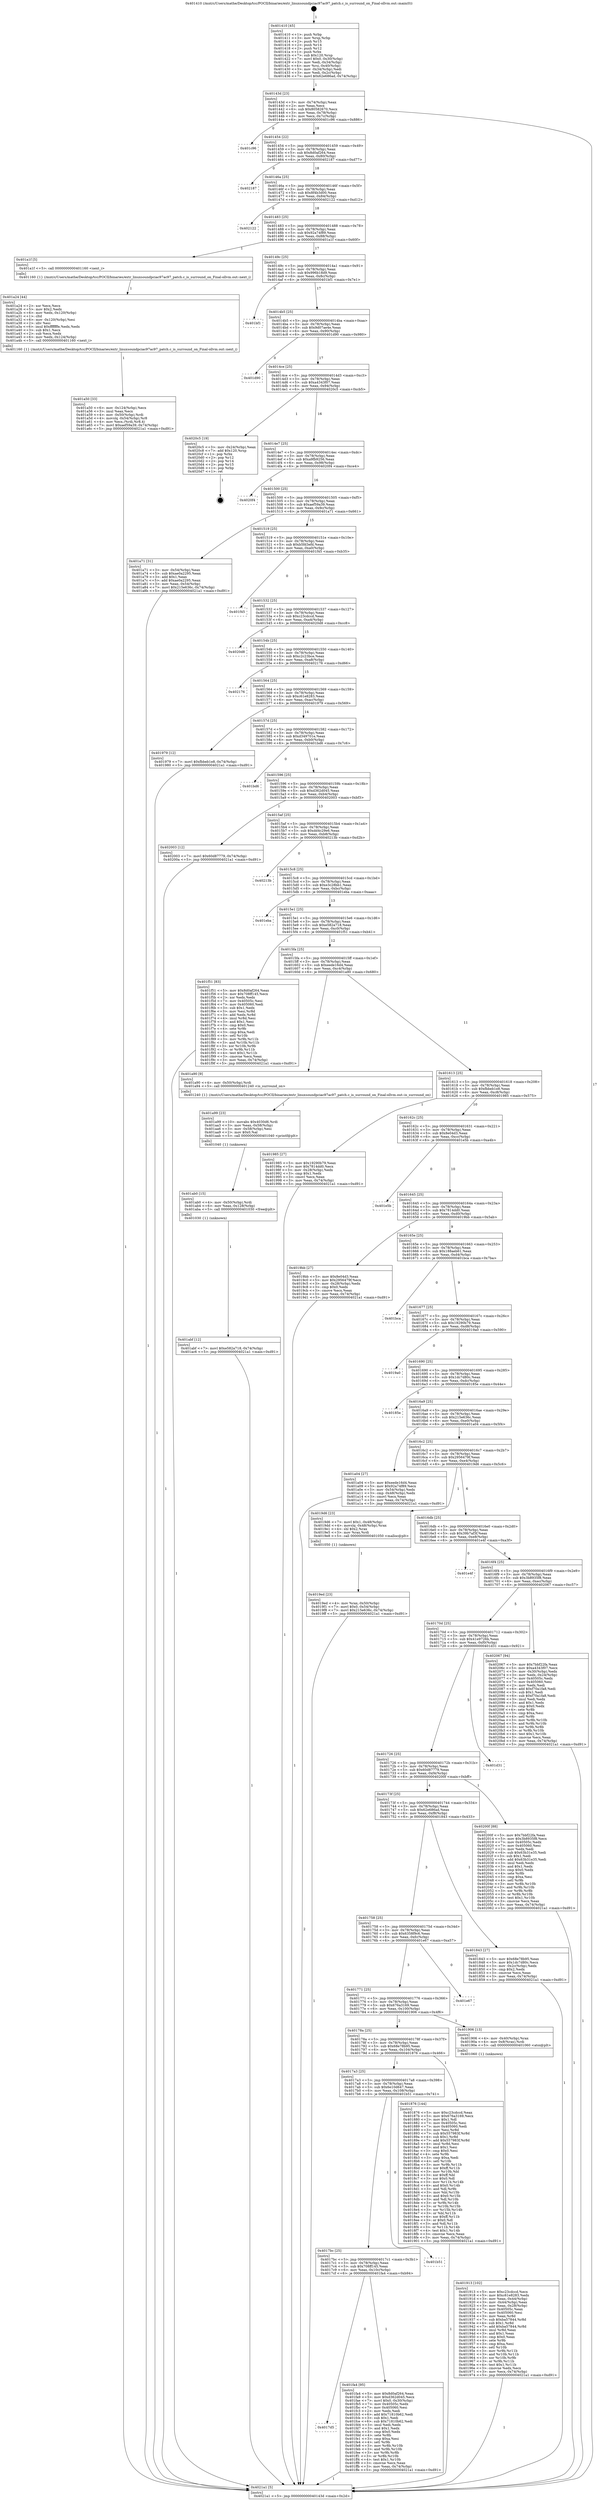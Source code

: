 digraph "0x401410" {
  label = "0x401410 (/mnt/c/Users/mathe/Desktop/tcc/POCII/binaries/extr_linuxsoundpciac97ac97_patch.c_is_surround_on_Final-ollvm.out::main(0))"
  labelloc = "t"
  node[shape=record]

  Entry [label="",width=0.3,height=0.3,shape=circle,fillcolor=black,style=filled]
  "0x40143d" [label="{
     0x40143d [23]\l
     | [instrs]\l
     &nbsp;&nbsp;0x40143d \<+3\>: mov -0x74(%rbp),%eax\l
     &nbsp;&nbsp;0x401440 \<+2\>: mov %eax,%ecx\l
     &nbsp;&nbsp;0x401442 \<+6\>: sub $0x80582670,%ecx\l
     &nbsp;&nbsp;0x401448 \<+3\>: mov %eax,-0x78(%rbp)\l
     &nbsp;&nbsp;0x40144b \<+3\>: mov %ecx,-0x7c(%rbp)\l
     &nbsp;&nbsp;0x40144e \<+6\>: je 0000000000401c96 \<main+0x886\>\l
  }"]
  "0x401c96" [label="{
     0x401c96\l
  }", style=dashed]
  "0x401454" [label="{
     0x401454 [22]\l
     | [instrs]\l
     &nbsp;&nbsp;0x401454 \<+5\>: jmp 0000000000401459 \<main+0x49\>\l
     &nbsp;&nbsp;0x401459 \<+3\>: mov -0x78(%rbp),%eax\l
     &nbsp;&nbsp;0x40145c \<+5\>: sub $0x8d0af264,%eax\l
     &nbsp;&nbsp;0x401461 \<+3\>: mov %eax,-0x80(%rbp)\l
     &nbsp;&nbsp;0x401464 \<+6\>: je 0000000000402187 \<main+0xd77\>\l
  }"]
  Exit [label="",width=0.3,height=0.3,shape=circle,fillcolor=black,style=filled,peripheries=2]
  "0x402187" [label="{
     0x402187\l
  }", style=dashed]
  "0x40146a" [label="{
     0x40146a [25]\l
     | [instrs]\l
     &nbsp;&nbsp;0x40146a \<+5\>: jmp 000000000040146f \<main+0x5f\>\l
     &nbsp;&nbsp;0x40146f \<+3\>: mov -0x78(%rbp),%eax\l
     &nbsp;&nbsp;0x401472 \<+5\>: sub $0x8f4b3d00,%eax\l
     &nbsp;&nbsp;0x401477 \<+6\>: mov %eax,-0x84(%rbp)\l
     &nbsp;&nbsp;0x40147d \<+6\>: je 0000000000402122 \<main+0xd12\>\l
  }"]
  "0x4017d5" [label="{
     0x4017d5\l
  }", style=dashed]
  "0x402122" [label="{
     0x402122\l
  }", style=dashed]
  "0x401483" [label="{
     0x401483 [25]\l
     | [instrs]\l
     &nbsp;&nbsp;0x401483 \<+5\>: jmp 0000000000401488 \<main+0x78\>\l
     &nbsp;&nbsp;0x401488 \<+3\>: mov -0x78(%rbp),%eax\l
     &nbsp;&nbsp;0x40148b \<+5\>: sub $0x92a74f89,%eax\l
     &nbsp;&nbsp;0x401490 \<+6\>: mov %eax,-0x88(%rbp)\l
     &nbsp;&nbsp;0x401496 \<+6\>: je 0000000000401a1f \<main+0x60f\>\l
  }"]
  "0x401fa4" [label="{
     0x401fa4 [95]\l
     | [instrs]\l
     &nbsp;&nbsp;0x401fa4 \<+5\>: mov $0x8d0af264,%eax\l
     &nbsp;&nbsp;0x401fa9 \<+5\>: mov $0xd362d045,%ecx\l
     &nbsp;&nbsp;0x401fae \<+7\>: movl $0x0,-0x30(%rbp)\l
     &nbsp;&nbsp;0x401fb5 \<+7\>: mov 0x40505c,%edx\l
     &nbsp;&nbsp;0x401fbc \<+7\>: mov 0x405060,%esi\l
     &nbsp;&nbsp;0x401fc3 \<+2\>: mov %edx,%edi\l
     &nbsp;&nbsp;0x401fc5 \<+6\>: add $0x71810b62,%edi\l
     &nbsp;&nbsp;0x401fcb \<+3\>: sub $0x1,%edi\l
     &nbsp;&nbsp;0x401fce \<+6\>: sub $0x71810b62,%edi\l
     &nbsp;&nbsp;0x401fd4 \<+3\>: imul %edi,%edx\l
     &nbsp;&nbsp;0x401fd7 \<+3\>: and $0x1,%edx\l
     &nbsp;&nbsp;0x401fda \<+3\>: cmp $0x0,%edx\l
     &nbsp;&nbsp;0x401fdd \<+4\>: sete %r8b\l
     &nbsp;&nbsp;0x401fe1 \<+3\>: cmp $0xa,%esi\l
     &nbsp;&nbsp;0x401fe4 \<+4\>: setl %r9b\l
     &nbsp;&nbsp;0x401fe8 \<+3\>: mov %r8b,%r10b\l
     &nbsp;&nbsp;0x401feb \<+3\>: and %r9b,%r10b\l
     &nbsp;&nbsp;0x401fee \<+3\>: xor %r9b,%r8b\l
     &nbsp;&nbsp;0x401ff1 \<+3\>: or %r8b,%r10b\l
     &nbsp;&nbsp;0x401ff4 \<+4\>: test $0x1,%r10b\l
     &nbsp;&nbsp;0x401ff8 \<+3\>: cmovne %ecx,%eax\l
     &nbsp;&nbsp;0x401ffb \<+3\>: mov %eax,-0x74(%rbp)\l
     &nbsp;&nbsp;0x401ffe \<+5\>: jmp 00000000004021a1 \<main+0xd91\>\l
  }"]
  "0x401a1f" [label="{
     0x401a1f [5]\l
     | [instrs]\l
     &nbsp;&nbsp;0x401a1f \<+5\>: call 0000000000401160 \<next_i\>\l
     | [calls]\l
     &nbsp;&nbsp;0x401160 \{1\} (/mnt/c/Users/mathe/Desktop/tcc/POCII/binaries/extr_linuxsoundpciac97ac97_patch.c_is_surround_on_Final-ollvm.out::next_i)\l
  }"]
  "0x40149c" [label="{
     0x40149c [25]\l
     | [instrs]\l
     &nbsp;&nbsp;0x40149c \<+5\>: jmp 00000000004014a1 \<main+0x91\>\l
     &nbsp;&nbsp;0x4014a1 \<+3\>: mov -0x78(%rbp),%eax\l
     &nbsp;&nbsp;0x4014a4 \<+5\>: sub $0x996b18d9,%eax\l
     &nbsp;&nbsp;0x4014a9 \<+6\>: mov %eax,-0x8c(%rbp)\l
     &nbsp;&nbsp;0x4014af \<+6\>: je 0000000000401bf1 \<main+0x7e1\>\l
  }"]
  "0x4017bc" [label="{
     0x4017bc [25]\l
     | [instrs]\l
     &nbsp;&nbsp;0x4017bc \<+5\>: jmp 00000000004017c1 \<main+0x3b1\>\l
     &nbsp;&nbsp;0x4017c1 \<+3\>: mov -0x78(%rbp),%eax\l
     &nbsp;&nbsp;0x4017c4 \<+5\>: sub $0x708ff145,%eax\l
     &nbsp;&nbsp;0x4017c9 \<+6\>: mov %eax,-0x10c(%rbp)\l
     &nbsp;&nbsp;0x4017cf \<+6\>: je 0000000000401fa4 \<main+0xb94\>\l
  }"]
  "0x401bf1" [label="{
     0x401bf1\l
  }", style=dashed]
  "0x4014b5" [label="{
     0x4014b5 [25]\l
     | [instrs]\l
     &nbsp;&nbsp;0x4014b5 \<+5\>: jmp 00000000004014ba \<main+0xaa\>\l
     &nbsp;&nbsp;0x4014ba \<+3\>: mov -0x78(%rbp),%eax\l
     &nbsp;&nbsp;0x4014bd \<+5\>: sub $0x9d07ae4e,%eax\l
     &nbsp;&nbsp;0x4014c2 \<+6\>: mov %eax,-0x90(%rbp)\l
     &nbsp;&nbsp;0x4014c8 \<+6\>: je 0000000000401d90 \<main+0x980\>\l
  }"]
  "0x401b51" [label="{
     0x401b51\l
  }", style=dashed]
  "0x401d90" [label="{
     0x401d90\l
  }", style=dashed]
  "0x4014ce" [label="{
     0x4014ce [25]\l
     | [instrs]\l
     &nbsp;&nbsp;0x4014ce \<+5\>: jmp 00000000004014d3 \<main+0xc3\>\l
     &nbsp;&nbsp;0x4014d3 \<+3\>: mov -0x78(%rbp),%eax\l
     &nbsp;&nbsp;0x4014d6 \<+5\>: sub $0xa4343f07,%eax\l
     &nbsp;&nbsp;0x4014db \<+6\>: mov %eax,-0x94(%rbp)\l
     &nbsp;&nbsp;0x4014e1 \<+6\>: je 00000000004020c5 \<main+0xcb5\>\l
  }"]
  "0x401abf" [label="{
     0x401abf [12]\l
     | [instrs]\l
     &nbsp;&nbsp;0x401abf \<+7\>: movl $0xe582a718,-0x74(%rbp)\l
     &nbsp;&nbsp;0x401ac6 \<+5\>: jmp 00000000004021a1 \<main+0xd91\>\l
  }"]
  "0x4020c5" [label="{
     0x4020c5 [19]\l
     | [instrs]\l
     &nbsp;&nbsp;0x4020c5 \<+3\>: mov -0x24(%rbp),%eax\l
     &nbsp;&nbsp;0x4020c8 \<+7\>: add $0x120,%rsp\l
     &nbsp;&nbsp;0x4020cf \<+1\>: pop %rbx\l
     &nbsp;&nbsp;0x4020d0 \<+2\>: pop %r12\l
     &nbsp;&nbsp;0x4020d2 \<+2\>: pop %r14\l
     &nbsp;&nbsp;0x4020d4 \<+2\>: pop %r15\l
     &nbsp;&nbsp;0x4020d6 \<+1\>: pop %rbp\l
     &nbsp;&nbsp;0x4020d7 \<+1\>: ret\l
  }"]
  "0x4014e7" [label="{
     0x4014e7 [25]\l
     | [instrs]\l
     &nbsp;&nbsp;0x4014e7 \<+5\>: jmp 00000000004014ec \<main+0xdc\>\l
     &nbsp;&nbsp;0x4014ec \<+3\>: mov -0x78(%rbp),%eax\l
     &nbsp;&nbsp;0x4014ef \<+5\>: sub $0xa9fb9256,%eax\l
     &nbsp;&nbsp;0x4014f4 \<+6\>: mov %eax,-0x98(%rbp)\l
     &nbsp;&nbsp;0x4014fa \<+6\>: je 00000000004020f4 \<main+0xce4\>\l
  }"]
  "0x401ab0" [label="{
     0x401ab0 [15]\l
     | [instrs]\l
     &nbsp;&nbsp;0x401ab0 \<+4\>: mov -0x50(%rbp),%rdi\l
     &nbsp;&nbsp;0x401ab4 \<+6\>: mov %eax,-0x128(%rbp)\l
     &nbsp;&nbsp;0x401aba \<+5\>: call 0000000000401030 \<free@plt\>\l
     | [calls]\l
     &nbsp;&nbsp;0x401030 \{1\} (unknown)\l
  }"]
  "0x4020f4" [label="{
     0x4020f4\l
  }", style=dashed]
  "0x401500" [label="{
     0x401500 [25]\l
     | [instrs]\l
     &nbsp;&nbsp;0x401500 \<+5\>: jmp 0000000000401505 \<main+0xf5\>\l
     &nbsp;&nbsp;0x401505 \<+3\>: mov -0x78(%rbp),%eax\l
     &nbsp;&nbsp;0x401508 \<+5\>: sub $0xaef59a39,%eax\l
     &nbsp;&nbsp;0x40150d \<+6\>: mov %eax,-0x9c(%rbp)\l
     &nbsp;&nbsp;0x401513 \<+6\>: je 0000000000401a71 \<main+0x661\>\l
  }"]
  "0x401a99" [label="{
     0x401a99 [23]\l
     | [instrs]\l
     &nbsp;&nbsp;0x401a99 \<+10\>: movabs $0x4030d6,%rdi\l
     &nbsp;&nbsp;0x401aa3 \<+3\>: mov %eax,-0x58(%rbp)\l
     &nbsp;&nbsp;0x401aa6 \<+3\>: mov -0x58(%rbp),%esi\l
     &nbsp;&nbsp;0x401aa9 \<+2\>: mov $0x0,%al\l
     &nbsp;&nbsp;0x401aab \<+5\>: call 0000000000401040 \<printf@plt\>\l
     | [calls]\l
     &nbsp;&nbsp;0x401040 \{1\} (unknown)\l
  }"]
  "0x401a71" [label="{
     0x401a71 [31]\l
     | [instrs]\l
     &nbsp;&nbsp;0x401a71 \<+3\>: mov -0x54(%rbp),%eax\l
     &nbsp;&nbsp;0x401a74 \<+5\>: sub $0xae0a2295,%eax\l
     &nbsp;&nbsp;0x401a79 \<+3\>: add $0x1,%eax\l
     &nbsp;&nbsp;0x401a7c \<+5\>: add $0xae0a2295,%eax\l
     &nbsp;&nbsp;0x401a81 \<+3\>: mov %eax,-0x54(%rbp)\l
     &nbsp;&nbsp;0x401a84 \<+7\>: movl $0x215e636c,-0x74(%rbp)\l
     &nbsp;&nbsp;0x401a8b \<+5\>: jmp 00000000004021a1 \<main+0xd91\>\l
  }"]
  "0x401519" [label="{
     0x401519 [25]\l
     | [instrs]\l
     &nbsp;&nbsp;0x401519 \<+5\>: jmp 000000000040151e \<main+0x10e\>\l
     &nbsp;&nbsp;0x40151e \<+3\>: mov -0x78(%rbp),%eax\l
     &nbsp;&nbsp;0x401521 \<+5\>: sub $0xb5fd3efd,%eax\l
     &nbsp;&nbsp;0x401526 \<+6\>: mov %eax,-0xa0(%rbp)\l
     &nbsp;&nbsp;0x40152c \<+6\>: je 0000000000401f45 \<main+0xb35\>\l
  }"]
  "0x401a50" [label="{
     0x401a50 [33]\l
     | [instrs]\l
     &nbsp;&nbsp;0x401a50 \<+6\>: mov -0x124(%rbp),%ecx\l
     &nbsp;&nbsp;0x401a56 \<+3\>: imul %eax,%ecx\l
     &nbsp;&nbsp;0x401a59 \<+4\>: mov -0x50(%rbp),%rdi\l
     &nbsp;&nbsp;0x401a5d \<+4\>: movslq -0x54(%rbp),%r8\l
     &nbsp;&nbsp;0x401a61 \<+4\>: mov %ecx,(%rdi,%r8,4)\l
     &nbsp;&nbsp;0x401a65 \<+7\>: movl $0xaef59a39,-0x74(%rbp)\l
     &nbsp;&nbsp;0x401a6c \<+5\>: jmp 00000000004021a1 \<main+0xd91\>\l
  }"]
  "0x401f45" [label="{
     0x401f45\l
  }", style=dashed]
  "0x401532" [label="{
     0x401532 [25]\l
     | [instrs]\l
     &nbsp;&nbsp;0x401532 \<+5\>: jmp 0000000000401537 \<main+0x127\>\l
     &nbsp;&nbsp;0x401537 \<+3\>: mov -0x78(%rbp),%eax\l
     &nbsp;&nbsp;0x40153a \<+5\>: sub $0xc23cdccd,%eax\l
     &nbsp;&nbsp;0x40153f \<+6\>: mov %eax,-0xa4(%rbp)\l
     &nbsp;&nbsp;0x401545 \<+6\>: je 00000000004020d8 \<main+0xcc8\>\l
  }"]
  "0x401a24" [label="{
     0x401a24 [44]\l
     | [instrs]\l
     &nbsp;&nbsp;0x401a24 \<+2\>: xor %ecx,%ecx\l
     &nbsp;&nbsp;0x401a26 \<+5\>: mov $0x2,%edx\l
     &nbsp;&nbsp;0x401a2b \<+6\>: mov %edx,-0x120(%rbp)\l
     &nbsp;&nbsp;0x401a31 \<+1\>: cltd\l
     &nbsp;&nbsp;0x401a32 \<+6\>: mov -0x120(%rbp),%esi\l
     &nbsp;&nbsp;0x401a38 \<+2\>: idiv %esi\l
     &nbsp;&nbsp;0x401a3a \<+6\>: imul $0xfffffffe,%edx,%edx\l
     &nbsp;&nbsp;0x401a40 \<+3\>: sub $0x1,%ecx\l
     &nbsp;&nbsp;0x401a43 \<+2\>: sub %ecx,%edx\l
     &nbsp;&nbsp;0x401a45 \<+6\>: mov %edx,-0x124(%rbp)\l
     &nbsp;&nbsp;0x401a4b \<+5\>: call 0000000000401160 \<next_i\>\l
     | [calls]\l
     &nbsp;&nbsp;0x401160 \{1\} (/mnt/c/Users/mathe/Desktop/tcc/POCII/binaries/extr_linuxsoundpciac97ac97_patch.c_is_surround_on_Final-ollvm.out::next_i)\l
  }"]
  "0x4020d8" [label="{
     0x4020d8\l
  }", style=dashed]
  "0x40154b" [label="{
     0x40154b [25]\l
     | [instrs]\l
     &nbsp;&nbsp;0x40154b \<+5\>: jmp 0000000000401550 \<main+0x140\>\l
     &nbsp;&nbsp;0x401550 \<+3\>: mov -0x78(%rbp),%eax\l
     &nbsp;&nbsp;0x401553 \<+5\>: sub $0xc2c23bce,%eax\l
     &nbsp;&nbsp;0x401558 \<+6\>: mov %eax,-0xa8(%rbp)\l
     &nbsp;&nbsp;0x40155e \<+6\>: je 0000000000402176 \<main+0xd66\>\l
  }"]
  "0x4019ed" [label="{
     0x4019ed [23]\l
     | [instrs]\l
     &nbsp;&nbsp;0x4019ed \<+4\>: mov %rax,-0x50(%rbp)\l
     &nbsp;&nbsp;0x4019f1 \<+7\>: movl $0x0,-0x54(%rbp)\l
     &nbsp;&nbsp;0x4019f8 \<+7\>: movl $0x215e636c,-0x74(%rbp)\l
     &nbsp;&nbsp;0x4019ff \<+5\>: jmp 00000000004021a1 \<main+0xd91\>\l
  }"]
  "0x402176" [label="{
     0x402176\l
  }", style=dashed]
  "0x401564" [label="{
     0x401564 [25]\l
     | [instrs]\l
     &nbsp;&nbsp;0x401564 \<+5\>: jmp 0000000000401569 \<main+0x159\>\l
     &nbsp;&nbsp;0x401569 \<+3\>: mov -0x78(%rbp),%eax\l
     &nbsp;&nbsp;0x40156c \<+5\>: sub $0xc61e8283,%eax\l
     &nbsp;&nbsp;0x401571 \<+6\>: mov %eax,-0xac(%rbp)\l
     &nbsp;&nbsp;0x401577 \<+6\>: je 0000000000401979 \<main+0x569\>\l
  }"]
  "0x401913" [label="{
     0x401913 [102]\l
     | [instrs]\l
     &nbsp;&nbsp;0x401913 \<+5\>: mov $0xc23cdccd,%ecx\l
     &nbsp;&nbsp;0x401918 \<+5\>: mov $0xc61e8283,%edx\l
     &nbsp;&nbsp;0x40191d \<+3\>: mov %eax,-0x44(%rbp)\l
     &nbsp;&nbsp;0x401920 \<+3\>: mov -0x44(%rbp),%eax\l
     &nbsp;&nbsp;0x401923 \<+3\>: mov %eax,-0x28(%rbp)\l
     &nbsp;&nbsp;0x401926 \<+7\>: mov 0x40505c,%eax\l
     &nbsp;&nbsp;0x40192d \<+7\>: mov 0x405060,%esi\l
     &nbsp;&nbsp;0x401934 \<+3\>: mov %eax,%r8d\l
     &nbsp;&nbsp;0x401937 \<+7\>: sub $0xba57844,%r8d\l
     &nbsp;&nbsp;0x40193e \<+4\>: sub $0x1,%r8d\l
     &nbsp;&nbsp;0x401942 \<+7\>: add $0xba57844,%r8d\l
     &nbsp;&nbsp;0x401949 \<+4\>: imul %r8d,%eax\l
     &nbsp;&nbsp;0x40194d \<+3\>: and $0x1,%eax\l
     &nbsp;&nbsp;0x401950 \<+3\>: cmp $0x0,%eax\l
     &nbsp;&nbsp;0x401953 \<+4\>: sete %r9b\l
     &nbsp;&nbsp;0x401957 \<+3\>: cmp $0xa,%esi\l
     &nbsp;&nbsp;0x40195a \<+4\>: setl %r10b\l
     &nbsp;&nbsp;0x40195e \<+3\>: mov %r9b,%r11b\l
     &nbsp;&nbsp;0x401961 \<+3\>: and %r10b,%r11b\l
     &nbsp;&nbsp;0x401964 \<+3\>: xor %r10b,%r9b\l
     &nbsp;&nbsp;0x401967 \<+3\>: or %r9b,%r11b\l
     &nbsp;&nbsp;0x40196a \<+4\>: test $0x1,%r11b\l
     &nbsp;&nbsp;0x40196e \<+3\>: cmovne %edx,%ecx\l
     &nbsp;&nbsp;0x401971 \<+3\>: mov %ecx,-0x74(%rbp)\l
     &nbsp;&nbsp;0x401974 \<+5\>: jmp 00000000004021a1 \<main+0xd91\>\l
  }"]
  "0x401979" [label="{
     0x401979 [12]\l
     | [instrs]\l
     &nbsp;&nbsp;0x401979 \<+7\>: movl $0xfbbeb1e8,-0x74(%rbp)\l
     &nbsp;&nbsp;0x401980 \<+5\>: jmp 00000000004021a1 \<main+0xd91\>\l
  }"]
  "0x40157d" [label="{
     0x40157d [25]\l
     | [instrs]\l
     &nbsp;&nbsp;0x40157d \<+5\>: jmp 0000000000401582 \<main+0x172\>\l
     &nbsp;&nbsp;0x401582 \<+3\>: mov -0x78(%rbp),%eax\l
     &nbsp;&nbsp;0x401585 \<+5\>: sub $0xd349701e,%eax\l
     &nbsp;&nbsp;0x40158a \<+6\>: mov %eax,-0xb0(%rbp)\l
     &nbsp;&nbsp;0x401590 \<+6\>: je 0000000000401bd6 \<main+0x7c6\>\l
  }"]
  "0x4017a3" [label="{
     0x4017a3 [25]\l
     | [instrs]\l
     &nbsp;&nbsp;0x4017a3 \<+5\>: jmp 00000000004017a8 \<main+0x398\>\l
     &nbsp;&nbsp;0x4017a8 \<+3\>: mov -0x78(%rbp),%eax\l
     &nbsp;&nbsp;0x4017ab \<+5\>: sub $0x6e10d647,%eax\l
     &nbsp;&nbsp;0x4017b0 \<+6\>: mov %eax,-0x108(%rbp)\l
     &nbsp;&nbsp;0x4017b6 \<+6\>: je 0000000000401b51 \<main+0x741\>\l
  }"]
  "0x401bd6" [label="{
     0x401bd6\l
  }", style=dashed]
  "0x401596" [label="{
     0x401596 [25]\l
     | [instrs]\l
     &nbsp;&nbsp;0x401596 \<+5\>: jmp 000000000040159b \<main+0x18b\>\l
     &nbsp;&nbsp;0x40159b \<+3\>: mov -0x78(%rbp),%eax\l
     &nbsp;&nbsp;0x40159e \<+5\>: sub $0xd362d045,%eax\l
     &nbsp;&nbsp;0x4015a3 \<+6\>: mov %eax,-0xb4(%rbp)\l
     &nbsp;&nbsp;0x4015a9 \<+6\>: je 0000000000402003 \<main+0xbf3\>\l
  }"]
  "0x401876" [label="{
     0x401876 [144]\l
     | [instrs]\l
     &nbsp;&nbsp;0x401876 \<+5\>: mov $0xc23cdccd,%eax\l
     &nbsp;&nbsp;0x40187b \<+5\>: mov $0x676a3169,%ecx\l
     &nbsp;&nbsp;0x401880 \<+2\>: mov $0x1,%dl\l
     &nbsp;&nbsp;0x401882 \<+7\>: mov 0x40505c,%esi\l
     &nbsp;&nbsp;0x401889 \<+7\>: mov 0x405060,%edi\l
     &nbsp;&nbsp;0x401890 \<+3\>: mov %esi,%r8d\l
     &nbsp;&nbsp;0x401893 \<+7\>: sub $0x557983f,%r8d\l
     &nbsp;&nbsp;0x40189a \<+4\>: sub $0x1,%r8d\l
     &nbsp;&nbsp;0x40189e \<+7\>: add $0x557983f,%r8d\l
     &nbsp;&nbsp;0x4018a5 \<+4\>: imul %r8d,%esi\l
     &nbsp;&nbsp;0x4018a9 \<+3\>: and $0x1,%esi\l
     &nbsp;&nbsp;0x4018ac \<+3\>: cmp $0x0,%esi\l
     &nbsp;&nbsp;0x4018af \<+4\>: sete %r9b\l
     &nbsp;&nbsp;0x4018b3 \<+3\>: cmp $0xa,%edi\l
     &nbsp;&nbsp;0x4018b6 \<+4\>: setl %r10b\l
     &nbsp;&nbsp;0x4018ba \<+3\>: mov %r9b,%r11b\l
     &nbsp;&nbsp;0x4018bd \<+4\>: xor $0xff,%r11b\l
     &nbsp;&nbsp;0x4018c1 \<+3\>: mov %r10b,%bl\l
     &nbsp;&nbsp;0x4018c4 \<+3\>: xor $0xff,%bl\l
     &nbsp;&nbsp;0x4018c7 \<+3\>: xor $0x0,%dl\l
     &nbsp;&nbsp;0x4018ca \<+3\>: mov %r11b,%r14b\l
     &nbsp;&nbsp;0x4018cd \<+4\>: and $0x0,%r14b\l
     &nbsp;&nbsp;0x4018d1 \<+3\>: and %dl,%r9b\l
     &nbsp;&nbsp;0x4018d4 \<+3\>: mov %bl,%r15b\l
     &nbsp;&nbsp;0x4018d7 \<+4\>: and $0x0,%r15b\l
     &nbsp;&nbsp;0x4018db \<+3\>: and %dl,%r10b\l
     &nbsp;&nbsp;0x4018de \<+3\>: or %r9b,%r14b\l
     &nbsp;&nbsp;0x4018e1 \<+3\>: or %r10b,%r15b\l
     &nbsp;&nbsp;0x4018e4 \<+3\>: xor %r15b,%r14b\l
     &nbsp;&nbsp;0x4018e7 \<+3\>: or %bl,%r11b\l
     &nbsp;&nbsp;0x4018ea \<+4\>: xor $0xff,%r11b\l
     &nbsp;&nbsp;0x4018ee \<+3\>: or $0x0,%dl\l
     &nbsp;&nbsp;0x4018f1 \<+3\>: and %dl,%r11b\l
     &nbsp;&nbsp;0x4018f4 \<+3\>: or %r11b,%r14b\l
     &nbsp;&nbsp;0x4018f7 \<+4\>: test $0x1,%r14b\l
     &nbsp;&nbsp;0x4018fb \<+3\>: cmovne %ecx,%eax\l
     &nbsp;&nbsp;0x4018fe \<+3\>: mov %eax,-0x74(%rbp)\l
     &nbsp;&nbsp;0x401901 \<+5\>: jmp 00000000004021a1 \<main+0xd91\>\l
  }"]
  "0x402003" [label="{
     0x402003 [12]\l
     | [instrs]\l
     &nbsp;&nbsp;0x402003 \<+7\>: movl $0x60d87779,-0x74(%rbp)\l
     &nbsp;&nbsp;0x40200a \<+5\>: jmp 00000000004021a1 \<main+0xd91\>\l
  }"]
  "0x4015af" [label="{
     0x4015af [25]\l
     | [instrs]\l
     &nbsp;&nbsp;0x4015af \<+5\>: jmp 00000000004015b4 \<main+0x1a4\>\l
     &nbsp;&nbsp;0x4015b4 \<+3\>: mov -0x78(%rbp),%eax\l
     &nbsp;&nbsp;0x4015b7 \<+5\>: sub $0xdd4c29e6,%eax\l
     &nbsp;&nbsp;0x4015bc \<+6\>: mov %eax,-0xb8(%rbp)\l
     &nbsp;&nbsp;0x4015c2 \<+6\>: je 000000000040213b \<main+0xd2b\>\l
  }"]
  "0x40178a" [label="{
     0x40178a [25]\l
     | [instrs]\l
     &nbsp;&nbsp;0x40178a \<+5\>: jmp 000000000040178f \<main+0x37f\>\l
     &nbsp;&nbsp;0x40178f \<+3\>: mov -0x78(%rbp),%eax\l
     &nbsp;&nbsp;0x401792 \<+5\>: sub $0x68e78b95,%eax\l
     &nbsp;&nbsp;0x401797 \<+6\>: mov %eax,-0x104(%rbp)\l
     &nbsp;&nbsp;0x40179d \<+6\>: je 0000000000401876 \<main+0x466\>\l
  }"]
  "0x40213b" [label="{
     0x40213b\l
  }", style=dashed]
  "0x4015c8" [label="{
     0x4015c8 [25]\l
     | [instrs]\l
     &nbsp;&nbsp;0x4015c8 \<+5\>: jmp 00000000004015cd \<main+0x1bd\>\l
     &nbsp;&nbsp;0x4015cd \<+3\>: mov -0x78(%rbp),%eax\l
     &nbsp;&nbsp;0x4015d0 \<+5\>: sub $0xe3c28bb1,%eax\l
     &nbsp;&nbsp;0x4015d5 \<+6\>: mov %eax,-0xbc(%rbp)\l
     &nbsp;&nbsp;0x4015db \<+6\>: je 0000000000401eba \<main+0xaaa\>\l
  }"]
  "0x401906" [label="{
     0x401906 [13]\l
     | [instrs]\l
     &nbsp;&nbsp;0x401906 \<+4\>: mov -0x40(%rbp),%rax\l
     &nbsp;&nbsp;0x40190a \<+4\>: mov 0x8(%rax),%rdi\l
     &nbsp;&nbsp;0x40190e \<+5\>: call 0000000000401060 \<atoi@plt\>\l
     | [calls]\l
     &nbsp;&nbsp;0x401060 \{1\} (unknown)\l
  }"]
  "0x401eba" [label="{
     0x401eba\l
  }", style=dashed]
  "0x4015e1" [label="{
     0x4015e1 [25]\l
     | [instrs]\l
     &nbsp;&nbsp;0x4015e1 \<+5\>: jmp 00000000004015e6 \<main+0x1d6\>\l
     &nbsp;&nbsp;0x4015e6 \<+3\>: mov -0x78(%rbp),%eax\l
     &nbsp;&nbsp;0x4015e9 \<+5\>: sub $0xe582a718,%eax\l
     &nbsp;&nbsp;0x4015ee \<+6\>: mov %eax,-0xc0(%rbp)\l
     &nbsp;&nbsp;0x4015f4 \<+6\>: je 0000000000401f51 \<main+0xb41\>\l
  }"]
  "0x401771" [label="{
     0x401771 [25]\l
     | [instrs]\l
     &nbsp;&nbsp;0x401771 \<+5\>: jmp 0000000000401776 \<main+0x366\>\l
     &nbsp;&nbsp;0x401776 \<+3\>: mov -0x78(%rbp),%eax\l
     &nbsp;&nbsp;0x401779 \<+5\>: sub $0x676a3169,%eax\l
     &nbsp;&nbsp;0x40177e \<+6\>: mov %eax,-0x100(%rbp)\l
     &nbsp;&nbsp;0x401784 \<+6\>: je 0000000000401906 \<main+0x4f6\>\l
  }"]
  "0x401f51" [label="{
     0x401f51 [83]\l
     | [instrs]\l
     &nbsp;&nbsp;0x401f51 \<+5\>: mov $0x8d0af264,%eax\l
     &nbsp;&nbsp;0x401f56 \<+5\>: mov $0x708ff145,%ecx\l
     &nbsp;&nbsp;0x401f5b \<+2\>: xor %edx,%edx\l
     &nbsp;&nbsp;0x401f5d \<+7\>: mov 0x40505c,%esi\l
     &nbsp;&nbsp;0x401f64 \<+7\>: mov 0x405060,%edi\l
     &nbsp;&nbsp;0x401f6b \<+3\>: sub $0x1,%edx\l
     &nbsp;&nbsp;0x401f6e \<+3\>: mov %esi,%r8d\l
     &nbsp;&nbsp;0x401f71 \<+3\>: add %edx,%r8d\l
     &nbsp;&nbsp;0x401f74 \<+4\>: imul %r8d,%esi\l
     &nbsp;&nbsp;0x401f78 \<+3\>: and $0x1,%esi\l
     &nbsp;&nbsp;0x401f7b \<+3\>: cmp $0x0,%esi\l
     &nbsp;&nbsp;0x401f7e \<+4\>: sete %r9b\l
     &nbsp;&nbsp;0x401f82 \<+3\>: cmp $0xa,%edi\l
     &nbsp;&nbsp;0x401f85 \<+4\>: setl %r10b\l
     &nbsp;&nbsp;0x401f89 \<+3\>: mov %r9b,%r11b\l
     &nbsp;&nbsp;0x401f8c \<+3\>: and %r10b,%r11b\l
     &nbsp;&nbsp;0x401f8f \<+3\>: xor %r10b,%r9b\l
     &nbsp;&nbsp;0x401f92 \<+3\>: or %r9b,%r11b\l
     &nbsp;&nbsp;0x401f95 \<+4\>: test $0x1,%r11b\l
     &nbsp;&nbsp;0x401f99 \<+3\>: cmovne %ecx,%eax\l
     &nbsp;&nbsp;0x401f9c \<+3\>: mov %eax,-0x74(%rbp)\l
     &nbsp;&nbsp;0x401f9f \<+5\>: jmp 00000000004021a1 \<main+0xd91\>\l
  }"]
  "0x4015fa" [label="{
     0x4015fa [25]\l
     | [instrs]\l
     &nbsp;&nbsp;0x4015fa \<+5\>: jmp 00000000004015ff \<main+0x1ef\>\l
     &nbsp;&nbsp;0x4015ff \<+3\>: mov -0x78(%rbp),%eax\l
     &nbsp;&nbsp;0x401602 \<+5\>: sub $0xeede16d4,%eax\l
     &nbsp;&nbsp;0x401607 \<+6\>: mov %eax,-0xc4(%rbp)\l
     &nbsp;&nbsp;0x40160d \<+6\>: je 0000000000401a90 \<main+0x680\>\l
  }"]
  "0x401e67" [label="{
     0x401e67\l
  }", style=dashed]
  "0x401a90" [label="{
     0x401a90 [9]\l
     | [instrs]\l
     &nbsp;&nbsp;0x401a90 \<+4\>: mov -0x50(%rbp),%rdi\l
     &nbsp;&nbsp;0x401a94 \<+5\>: call 0000000000401240 \<is_surround_on\>\l
     | [calls]\l
     &nbsp;&nbsp;0x401240 \{1\} (/mnt/c/Users/mathe/Desktop/tcc/POCII/binaries/extr_linuxsoundpciac97ac97_patch.c_is_surround_on_Final-ollvm.out::is_surround_on)\l
  }"]
  "0x401613" [label="{
     0x401613 [25]\l
     | [instrs]\l
     &nbsp;&nbsp;0x401613 \<+5\>: jmp 0000000000401618 \<main+0x208\>\l
     &nbsp;&nbsp;0x401618 \<+3\>: mov -0x78(%rbp),%eax\l
     &nbsp;&nbsp;0x40161b \<+5\>: sub $0xfbbeb1e8,%eax\l
     &nbsp;&nbsp;0x401620 \<+6\>: mov %eax,-0xc8(%rbp)\l
     &nbsp;&nbsp;0x401626 \<+6\>: je 0000000000401985 \<main+0x575\>\l
  }"]
  "0x401410" [label="{
     0x401410 [45]\l
     | [instrs]\l
     &nbsp;&nbsp;0x401410 \<+1\>: push %rbp\l
     &nbsp;&nbsp;0x401411 \<+3\>: mov %rsp,%rbp\l
     &nbsp;&nbsp;0x401414 \<+2\>: push %r15\l
     &nbsp;&nbsp;0x401416 \<+2\>: push %r14\l
     &nbsp;&nbsp;0x401418 \<+2\>: push %r12\l
     &nbsp;&nbsp;0x40141a \<+1\>: push %rbx\l
     &nbsp;&nbsp;0x40141b \<+7\>: sub $0x120,%rsp\l
     &nbsp;&nbsp;0x401422 \<+7\>: movl $0x0,-0x30(%rbp)\l
     &nbsp;&nbsp;0x401429 \<+3\>: mov %edi,-0x34(%rbp)\l
     &nbsp;&nbsp;0x40142c \<+4\>: mov %rsi,-0x40(%rbp)\l
     &nbsp;&nbsp;0x401430 \<+3\>: mov -0x34(%rbp),%edi\l
     &nbsp;&nbsp;0x401433 \<+3\>: mov %edi,-0x2c(%rbp)\l
     &nbsp;&nbsp;0x401436 \<+7\>: movl $0x62e686ad,-0x74(%rbp)\l
  }"]
  "0x401985" [label="{
     0x401985 [27]\l
     | [instrs]\l
     &nbsp;&nbsp;0x401985 \<+5\>: mov $0x19290b79,%eax\l
     &nbsp;&nbsp;0x40198a \<+5\>: mov $0x7814dd0,%ecx\l
     &nbsp;&nbsp;0x40198f \<+3\>: mov -0x28(%rbp),%edx\l
     &nbsp;&nbsp;0x401992 \<+3\>: cmp $0x1,%edx\l
     &nbsp;&nbsp;0x401995 \<+3\>: cmovl %ecx,%eax\l
     &nbsp;&nbsp;0x401998 \<+3\>: mov %eax,-0x74(%rbp)\l
     &nbsp;&nbsp;0x40199b \<+5\>: jmp 00000000004021a1 \<main+0xd91\>\l
  }"]
  "0x40162c" [label="{
     0x40162c [25]\l
     | [instrs]\l
     &nbsp;&nbsp;0x40162c \<+5\>: jmp 0000000000401631 \<main+0x221\>\l
     &nbsp;&nbsp;0x401631 \<+3\>: mov -0x78(%rbp),%eax\l
     &nbsp;&nbsp;0x401634 \<+5\>: sub $0x8e04d3,%eax\l
     &nbsp;&nbsp;0x401639 \<+6\>: mov %eax,-0xcc(%rbp)\l
     &nbsp;&nbsp;0x40163f \<+6\>: je 0000000000401e5b \<main+0xa4b\>\l
  }"]
  "0x4021a1" [label="{
     0x4021a1 [5]\l
     | [instrs]\l
     &nbsp;&nbsp;0x4021a1 \<+5\>: jmp 000000000040143d \<main+0x2d\>\l
  }"]
  "0x401e5b" [label="{
     0x401e5b\l
  }", style=dashed]
  "0x401645" [label="{
     0x401645 [25]\l
     | [instrs]\l
     &nbsp;&nbsp;0x401645 \<+5\>: jmp 000000000040164a \<main+0x23a\>\l
     &nbsp;&nbsp;0x40164a \<+3\>: mov -0x78(%rbp),%eax\l
     &nbsp;&nbsp;0x40164d \<+5\>: sub $0x7814dd0,%eax\l
     &nbsp;&nbsp;0x401652 \<+6\>: mov %eax,-0xd0(%rbp)\l
     &nbsp;&nbsp;0x401658 \<+6\>: je 00000000004019bb \<main+0x5ab\>\l
  }"]
  "0x401758" [label="{
     0x401758 [25]\l
     | [instrs]\l
     &nbsp;&nbsp;0x401758 \<+5\>: jmp 000000000040175d \<main+0x34d\>\l
     &nbsp;&nbsp;0x40175d \<+3\>: mov -0x78(%rbp),%eax\l
     &nbsp;&nbsp;0x401760 \<+5\>: sub $0x6358f9c6,%eax\l
     &nbsp;&nbsp;0x401765 \<+6\>: mov %eax,-0xfc(%rbp)\l
     &nbsp;&nbsp;0x40176b \<+6\>: je 0000000000401e67 \<main+0xa57\>\l
  }"]
  "0x4019bb" [label="{
     0x4019bb [27]\l
     | [instrs]\l
     &nbsp;&nbsp;0x4019bb \<+5\>: mov $0x8e04d3,%eax\l
     &nbsp;&nbsp;0x4019c0 \<+5\>: mov $0x2956479f,%ecx\l
     &nbsp;&nbsp;0x4019c5 \<+3\>: mov -0x28(%rbp),%edx\l
     &nbsp;&nbsp;0x4019c8 \<+3\>: cmp $0x0,%edx\l
     &nbsp;&nbsp;0x4019cb \<+3\>: cmove %ecx,%eax\l
     &nbsp;&nbsp;0x4019ce \<+3\>: mov %eax,-0x74(%rbp)\l
     &nbsp;&nbsp;0x4019d1 \<+5\>: jmp 00000000004021a1 \<main+0xd91\>\l
  }"]
  "0x40165e" [label="{
     0x40165e [25]\l
     | [instrs]\l
     &nbsp;&nbsp;0x40165e \<+5\>: jmp 0000000000401663 \<main+0x253\>\l
     &nbsp;&nbsp;0x401663 \<+3\>: mov -0x78(%rbp),%eax\l
     &nbsp;&nbsp;0x401666 \<+5\>: sub $0x188aeb61,%eax\l
     &nbsp;&nbsp;0x40166b \<+6\>: mov %eax,-0xd4(%rbp)\l
     &nbsp;&nbsp;0x401671 \<+6\>: je 0000000000401bca \<main+0x7ba\>\l
  }"]
  "0x401843" [label="{
     0x401843 [27]\l
     | [instrs]\l
     &nbsp;&nbsp;0x401843 \<+5\>: mov $0x68e78b95,%eax\l
     &nbsp;&nbsp;0x401848 \<+5\>: mov $0x1dc7d80c,%ecx\l
     &nbsp;&nbsp;0x40184d \<+3\>: mov -0x2c(%rbp),%edx\l
     &nbsp;&nbsp;0x401850 \<+3\>: cmp $0x2,%edx\l
     &nbsp;&nbsp;0x401853 \<+3\>: cmovne %ecx,%eax\l
     &nbsp;&nbsp;0x401856 \<+3\>: mov %eax,-0x74(%rbp)\l
     &nbsp;&nbsp;0x401859 \<+5\>: jmp 00000000004021a1 \<main+0xd91\>\l
  }"]
  "0x401bca" [label="{
     0x401bca\l
  }", style=dashed]
  "0x401677" [label="{
     0x401677 [25]\l
     | [instrs]\l
     &nbsp;&nbsp;0x401677 \<+5\>: jmp 000000000040167c \<main+0x26c\>\l
     &nbsp;&nbsp;0x40167c \<+3\>: mov -0x78(%rbp),%eax\l
     &nbsp;&nbsp;0x40167f \<+5\>: sub $0x19290b79,%eax\l
     &nbsp;&nbsp;0x401684 \<+6\>: mov %eax,-0xd8(%rbp)\l
     &nbsp;&nbsp;0x40168a \<+6\>: je 00000000004019a0 \<main+0x590\>\l
  }"]
  "0x40173f" [label="{
     0x40173f [25]\l
     | [instrs]\l
     &nbsp;&nbsp;0x40173f \<+5\>: jmp 0000000000401744 \<main+0x334\>\l
     &nbsp;&nbsp;0x401744 \<+3\>: mov -0x78(%rbp),%eax\l
     &nbsp;&nbsp;0x401747 \<+5\>: sub $0x62e686ad,%eax\l
     &nbsp;&nbsp;0x40174c \<+6\>: mov %eax,-0xf8(%rbp)\l
     &nbsp;&nbsp;0x401752 \<+6\>: je 0000000000401843 \<main+0x433\>\l
  }"]
  "0x4019a0" [label="{
     0x4019a0\l
  }", style=dashed]
  "0x401690" [label="{
     0x401690 [25]\l
     | [instrs]\l
     &nbsp;&nbsp;0x401690 \<+5\>: jmp 0000000000401695 \<main+0x285\>\l
     &nbsp;&nbsp;0x401695 \<+3\>: mov -0x78(%rbp),%eax\l
     &nbsp;&nbsp;0x401698 \<+5\>: sub $0x1dc7d80c,%eax\l
     &nbsp;&nbsp;0x40169d \<+6\>: mov %eax,-0xdc(%rbp)\l
     &nbsp;&nbsp;0x4016a3 \<+6\>: je 000000000040185e \<main+0x44e\>\l
  }"]
  "0x40200f" [label="{
     0x40200f [88]\l
     | [instrs]\l
     &nbsp;&nbsp;0x40200f \<+5\>: mov $0x7bbf22fa,%eax\l
     &nbsp;&nbsp;0x402014 \<+5\>: mov $0x3b8935f8,%ecx\l
     &nbsp;&nbsp;0x402019 \<+7\>: mov 0x40505c,%edx\l
     &nbsp;&nbsp;0x402020 \<+7\>: mov 0x405060,%esi\l
     &nbsp;&nbsp;0x402027 \<+2\>: mov %edx,%edi\l
     &nbsp;&nbsp;0x402029 \<+6\>: sub $0x63b31e35,%edi\l
     &nbsp;&nbsp;0x40202f \<+3\>: sub $0x1,%edi\l
     &nbsp;&nbsp;0x402032 \<+6\>: add $0x63b31e35,%edi\l
     &nbsp;&nbsp;0x402038 \<+3\>: imul %edi,%edx\l
     &nbsp;&nbsp;0x40203b \<+3\>: and $0x1,%edx\l
     &nbsp;&nbsp;0x40203e \<+3\>: cmp $0x0,%edx\l
     &nbsp;&nbsp;0x402041 \<+4\>: sete %r8b\l
     &nbsp;&nbsp;0x402045 \<+3\>: cmp $0xa,%esi\l
     &nbsp;&nbsp;0x402048 \<+4\>: setl %r9b\l
     &nbsp;&nbsp;0x40204c \<+3\>: mov %r8b,%r10b\l
     &nbsp;&nbsp;0x40204f \<+3\>: and %r9b,%r10b\l
     &nbsp;&nbsp;0x402052 \<+3\>: xor %r9b,%r8b\l
     &nbsp;&nbsp;0x402055 \<+3\>: or %r8b,%r10b\l
     &nbsp;&nbsp;0x402058 \<+4\>: test $0x1,%r10b\l
     &nbsp;&nbsp;0x40205c \<+3\>: cmovne %ecx,%eax\l
     &nbsp;&nbsp;0x40205f \<+3\>: mov %eax,-0x74(%rbp)\l
     &nbsp;&nbsp;0x402062 \<+5\>: jmp 00000000004021a1 \<main+0xd91\>\l
  }"]
  "0x40185e" [label="{
     0x40185e\l
  }", style=dashed]
  "0x4016a9" [label="{
     0x4016a9 [25]\l
     | [instrs]\l
     &nbsp;&nbsp;0x4016a9 \<+5\>: jmp 00000000004016ae \<main+0x29e\>\l
     &nbsp;&nbsp;0x4016ae \<+3\>: mov -0x78(%rbp),%eax\l
     &nbsp;&nbsp;0x4016b1 \<+5\>: sub $0x215e636c,%eax\l
     &nbsp;&nbsp;0x4016b6 \<+6\>: mov %eax,-0xe0(%rbp)\l
     &nbsp;&nbsp;0x4016bc \<+6\>: je 0000000000401a04 \<main+0x5f4\>\l
  }"]
  "0x401726" [label="{
     0x401726 [25]\l
     | [instrs]\l
     &nbsp;&nbsp;0x401726 \<+5\>: jmp 000000000040172b \<main+0x31b\>\l
     &nbsp;&nbsp;0x40172b \<+3\>: mov -0x78(%rbp),%eax\l
     &nbsp;&nbsp;0x40172e \<+5\>: sub $0x60d87779,%eax\l
     &nbsp;&nbsp;0x401733 \<+6\>: mov %eax,-0xf4(%rbp)\l
     &nbsp;&nbsp;0x401739 \<+6\>: je 000000000040200f \<main+0xbff\>\l
  }"]
  "0x401a04" [label="{
     0x401a04 [27]\l
     | [instrs]\l
     &nbsp;&nbsp;0x401a04 \<+5\>: mov $0xeede16d4,%eax\l
     &nbsp;&nbsp;0x401a09 \<+5\>: mov $0x92a74f89,%ecx\l
     &nbsp;&nbsp;0x401a0e \<+3\>: mov -0x54(%rbp),%edx\l
     &nbsp;&nbsp;0x401a11 \<+3\>: cmp -0x48(%rbp),%edx\l
     &nbsp;&nbsp;0x401a14 \<+3\>: cmovl %ecx,%eax\l
     &nbsp;&nbsp;0x401a17 \<+3\>: mov %eax,-0x74(%rbp)\l
     &nbsp;&nbsp;0x401a1a \<+5\>: jmp 00000000004021a1 \<main+0xd91\>\l
  }"]
  "0x4016c2" [label="{
     0x4016c2 [25]\l
     | [instrs]\l
     &nbsp;&nbsp;0x4016c2 \<+5\>: jmp 00000000004016c7 \<main+0x2b7\>\l
     &nbsp;&nbsp;0x4016c7 \<+3\>: mov -0x78(%rbp),%eax\l
     &nbsp;&nbsp;0x4016ca \<+5\>: sub $0x2956479f,%eax\l
     &nbsp;&nbsp;0x4016cf \<+6\>: mov %eax,-0xe4(%rbp)\l
     &nbsp;&nbsp;0x4016d5 \<+6\>: je 00000000004019d6 \<main+0x5c6\>\l
  }"]
  "0x401d31" [label="{
     0x401d31\l
  }", style=dashed]
  "0x4019d6" [label="{
     0x4019d6 [23]\l
     | [instrs]\l
     &nbsp;&nbsp;0x4019d6 \<+7\>: movl $0x1,-0x48(%rbp)\l
     &nbsp;&nbsp;0x4019dd \<+4\>: movslq -0x48(%rbp),%rax\l
     &nbsp;&nbsp;0x4019e1 \<+4\>: shl $0x2,%rax\l
     &nbsp;&nbsp;0x4019e5 \<+3\>: mov %rax,%rdi\l
     &nbsp;&nbsp;0x4019e8 \<+5\>: call 0000000000401050 \<malloc@plt\>\l
     | [calls]\l
     &nbsp;&nbsp;0x401050 \{1\} (unknown)\l
  }"]
  "0x4016db" [label="{
     0x4016db [25]\l
     | [instrs]\l
     &nbsp;&nbsp;0x4016db \<+5\>: jmp 00000000004016e0 \<main+0x2d0\>\l
     &nbsp;&nbsp;0x4016e0 \<+3\>: mov -0x78(%rbp),%eax\l
     &nbsp;&nbsp;0x4016e3 \<+5\>: sub $0x39b7af3f,%eax\l
     &nbsp;&nbsp;0x4016e8 \<+6\>: mov %eax,-0xe8(%rbp)\l
     &nbsp;&nbsp;0x4016ee \<+6\>: je 0000000000401e4f \<main+0xa3f\>\l
  }"]
  "0x40170d" [label="{
     0x40170d [25]\l
     | [instrs]\l
     &nbsp;&nbsp;0x40170d \<+5\>: jmp 0000000000401712 \<main+0x302\>\l
     &nbsp;&nbsp;0x401712 \<+3\>: mov -0x78(%rbp),%eax\l
     &nbsp;&nbsp;0x401715 \<+5\>: sub $0x41e9726b,%eax\l
     &nbsp;&nbsp;0x40171a \<+6\>: mov %eax,-0xf0(%rbp)\l
     &nbsp;&nbsp;0x401720 \<+6\>: je 0000000000401d31 \<main+0x921\>\l
  }"]
  "0x401e4f" [label="{
     0x401e4f\l
  }", style=dashed]
  "0x4016f4" [label="{
     0x4016f4 [25]\l
     | [instrs]\l
     &nbsp;&nbsp;0x4016f4 \<+5\>: jmp 00000000004016f9 \<main+0x2e9\>\l
     &nbsp;&nbsp;0x4016f9 \<+3\>: mov -0x78(%rbp),%eax\l
     &nbsp;&nbsp;0x4016fc \<+5\>: sub $0x3b8935f8,%eax\l
     &nbsp;&nbsp;0x401701 \<+6\>: mov %eax,-0xec(%rbp)\l
     &nbsp;&nbsp;0x401707 \<+6\>: je 0000000000402067 \<main+0xc57\>\l
  }"]
  "0x402067" [label="{
     0x402067 [94]\l
     | [instrs]\l
     &nbsp;&nbsp;0x402067 \<+5\>: mov $0x7bbf22fa,%eax\l
     &nbsp;&nbsp;0x40206c \<+5\>: mov $0xa4343f07,%ecx\l
     &nbsp;&nbsp;0x402071 \<+3\>: mov -0x30(%rbp),%edx\l
     &nbsp;&nbsp;0x402074 \<+3\>: mov %edx,-0x24(%rbp)\l
     &nbsp;&nbsp;0x402077 \<+7\>: mov 0x40505c,%edx\l
     &nbsp;&nbsp;0x40207e \<+7\>: mov 0x405060,%esi\l
     &nbsp;&nbsp;0x402085 \<+2\>: mov %edx,%edi\l
     &nbsp;&nbsp;0x402087 \<+6\>: add $0xf70a1fa8,%edi\l
     &nbsp;&nbsp;0x40208d \<+3\>: sub $0x1,%edi\l
     &nbsp;&nbsp;0x402090 \<+6\>: sub $0xf70a1fa8,%edi\l
     &nbsp;&nbsp;0x402096 \<+3\>: imul %edi,%edx\l
     &nbsp;&nbsp;0x402099 \<+3\>: and $0x1,%edx\l
     &nbsp;&nbsp;0x40209c \<+3\>: cmp $0x0,%edx\l
     &nbsp;&nbsp;0x40209f \<+4\>: sete %r8b\l
     &nbsp;&nbsp;0x4020a3 \<+3\>: cmp $0xa,%esi\l
     &nbsp;&nbsp;0x4020a6 \<+4\>: setl %r9b\l
     &nbsp;&nbsp;0x4020aa \<+3\>: mov %r8b,%r10b\l
     &nbsp;&nbsp;0x4020ad \<+3\>: and %r9b,%r10b\l
     &nbsp;&nbsp;0x4020b0 \<+3\>: xor %r9b,%r8b\l
     &nbsp;&nbsp;0x4020b3 \<+3\>: or %r8b,%r10b\l
     &nbsp;&nbsp;0x4020b6 \<+4\>: test $0x1,%r10b\l
     &nbsp;&nbsp;0x4020ba \<+3\>: cmovne %ecx,%eax\l
     &nbsp;&nbsp;0x4020bd \<+3\>: mov %eax,-0x74(%rbp)\l
     &nbsp;&nbsp;0x4020c0 \<+5\>: jmp 00000000004021a1 \<main+0xd91\>\l
  }"]
  Entry -> "0x401410" [label=" 1"]
  "0x40143d" -> "0x401c96" [label=" 0"]
  "0x40143d" -> "0x401454" [label=" 18"]
  "0x4020c5" -> Exit [label=" 1"]
  "0x401454" -> "0x402187" [label=" 0"]
  "0x401454" -> "0x40146a" [label=" 18"]
  "0x402067" -> "0x4021a1" [label=" 1"]
  "0x40146a" -> "0x402122" [label=" 0"]
  "0x40146a" -> "0x401483" [label=" 18"]
  "0x40200f" -> "0x4021a1" [label=" 1"]
  "0x401483" -> "0x401a1f" [label=" 1"]
  "0x401483" -> "0x40149c" [label=" 17"]
  "0x402003" -> "0x4021a1" [label=" 1"]
  "0x40149c" -> "0x401bf1" [label=" 0"]
  "0x40149c" -> "0x4014b5" [label=" 17"]
  "0x4017bc" -> "0x4017d5" [label=" 0"]
  "0x4014b5" -> "0x401d90" [label=" 0"]
  "0x4014b5" -> "0x4014ce" [label=" 17"]
  "0x4017bc" -> "0x401fa4" [label=" 1"]
  "0x4014ce" -> "0x4020c5" [label=" 1"]
  "0x4014ce" -> "0x4014e7" [label=" 16"]
  "0x4017a3" -> "0x4017bc" [label=" 1"]
  "0x4014e7" -> "0x4020f4" [label=" 0"]
  "0x4014e7" -> "0x401500" [label=" 16"]
  "0x4017a3" -> "0x401b51" [label=" 0"]
  "0x401500" -> "0x401a71" [label=" 1"]
  "0x401500" -> "0x401519" [label=" 15"]
  "0x401fa4" -> "0x4021a1" [label=" 1"]
  "0x401519" -> "0x401f45" [label=" 0"]
  "0x401519" -> "0x401532" [label=" 15"]
  "0x401f51" -> "0x4021a1" [label=" 1"]
  "0x401532" -> "0x4020d8" [label=" 0"]
  "0x401532" -> "0x40154b" [label=" 15"]
  "0x401abf" -> "0x4021a1" [label=" 1"]
  "0x40154b" -> "0x402176" [label=" 0"]
  "0x40154b" -> "0x401564" [label=" 15"]
  "0x401ab0" -> "0x401abf" [label=" 1"]
  "0x401564" -> "0x401979" [label=" 1"]
  "0x401564" -> "0x40157d" [label=" 14"]
  "0x401a99" -> "0x401ab0" [label=" 1"]
  "0x40157d" -> "0x401bd6" [label=" 0"]
  "0x40157d" -> "0x401596" [label=" 14"]
  "0x401a90" -> "0x401a99" [label=" 1"]
  "0x401596" -> "0x402003" [label=" 1"]
  "0x401596" -> "0x4015af" [label=" 13"]
  "0x401a71" -> "0x4021a1" [label=" 1"]
  "0x4015af" -> "0x40213b" [label=" 0"]
  "0x4015af" -> "0x4015c8" [label=" 13"]
  "0x401a24" -> "0x401a50" [label=" 1"]
  "0x4015c8" -> "0x401eba" [label=" 0"]
  "0x4015c8" -> "0x4015e1" [label=" 13"]
  "0x401a1f" -> "0x401a24" [label=" 1"]
  "0x4015e1" -> "0x401f51" [label=" 1"]
  "0x4015e1" -> "0x4015fa" [label=" 12"]
  "0x4019ed" -> "0x4021a1" [label=" 1"]
  "0x4015fa" -> "0x401a90" [label=" 1"]
  "0x4015fa" -> "0x401613" [label=" 11"]
  "0x4019d6" -> "0x4019ed" [label=" 1"]
  "0x401613" -> "0x401985" [label=" 1"]
  "0x401613" -> "0x40162c" [label=" 10"]
  "0x401985" -> "0x4021a1" [label=" 1"]
  "0x40162c" -> "0x401e5b" [label=" 0"]
  "0x40162c" -> "0x401645" [label=" 10"]
  "0x401979" -> "0x4021a1" [label=" 1"]
  "0x401645" -> "0x4019bb" [label=" 1"]
  "0x401645" -> "0x40165e" [label=" 9"]
  "0x401913" -> "0x4021a1" [label=" 1"]
  "0x40165e" -> "0x401bca" [label=" 0"]
  "0x40165e" -> "0x401677" [label=" 9"]
  "0x401906" -> "0x401913" [label=" 1"]
  "0x401677" -> "0x4019a0" [label=" 0"]
  "0x401677" -> "0x401690" [label=" 9"]
  "0x40178a" -> "0x4017a3" [label=" 1"]
  "0x401690" -> "0x40185e" [label=" 0"]
  "0x401690" -> "0x4016a9" [label=" 9"]
  "0x40178a" -> "0x401876" [label=" 1"]
  "0x4016a9" -> "0x401a04" [label=" 2"]
  "0x4016a9" -> "0x4016c2" [label=" 7"]
  "0x401771" -> "0x40178a" [label=" 2"]
  "0x4016c2" -> "0x4019d6" [label=" 1"]
  "0x4016c2" -> "0x4016db" [label=" 6"]
  "0x401771" -> "0x401906" [label=" 1"]
  "0x4016db" -> "0x401e4f" [label=" 0"]
  "0x4016db" -> "0x4016f4" [label=" 6"]
  "0x401758" -> "0x401771" [label=" 3"]
  "0x4016f4" -> "0x402067" [label=" 1"]
  "0x4016f4" -> "0x40170d" [label=" 5"]
  "0x401a04" -> "0x4021a1" [label=" 2"]
  "0x40170d" -> "0x401d31" [label=" 0"]
  "0x40170d" -> "0x401726" [label=" 5"]
  "0x401a50" -> "0x4021a1" [label=" 1"]
  "0x401726" -> "0x40200f" [label=" 1"]
  "0x401726" -> "0x40173f" [label=" 4"]
  "0x401876" -> "0x4021a1" [label=" 1"]
  "0x40173f" -> "0x401843" [label=" 1"]
  "0x40173f" -> "0x401758" [label=" 3"]
  "0x401843" -> "0x4021a1" [label=" 1"]
  "0x401410" -> "0x40143d" [label=" 1"]
  "0x4021a1" -> "0x40143d" [label=" 17"]
  "0x4019bb" -> "0x4021a1" [label=" 1"]
  "0x401758" -> "0x401e67" [label=" 0"]
}
